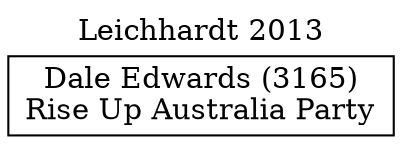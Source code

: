 // House preference flow
digraph "Dale Edwards (3165)_Leichhardt_2013" {
	graph [label="Leichhardt 2013" labelloc=t mclimit=10]
	node [shape=box]
	"Dale Edwards (3165)" [label="Dale Edwards (3165)
Rise Up Australia Party"]
}
